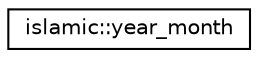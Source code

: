digraph "Graphical Class Hierarchy"
{
 // LATEX_PDF_SIZE
  edge [fontname="Helvetica",fontsize="10",labelfontname="Helvetica",labelfontsize="10"];
  node [fontname="Helvetica",fontsize="10",shape=record];
  rankdir="LR";
  Node0 [label="islamic::year_month",height=0.2,width=0.4,color="black", fillcolor="white", style="filled",URL="$classislamic_1_1year__month.html",tooltip=" "];
}
